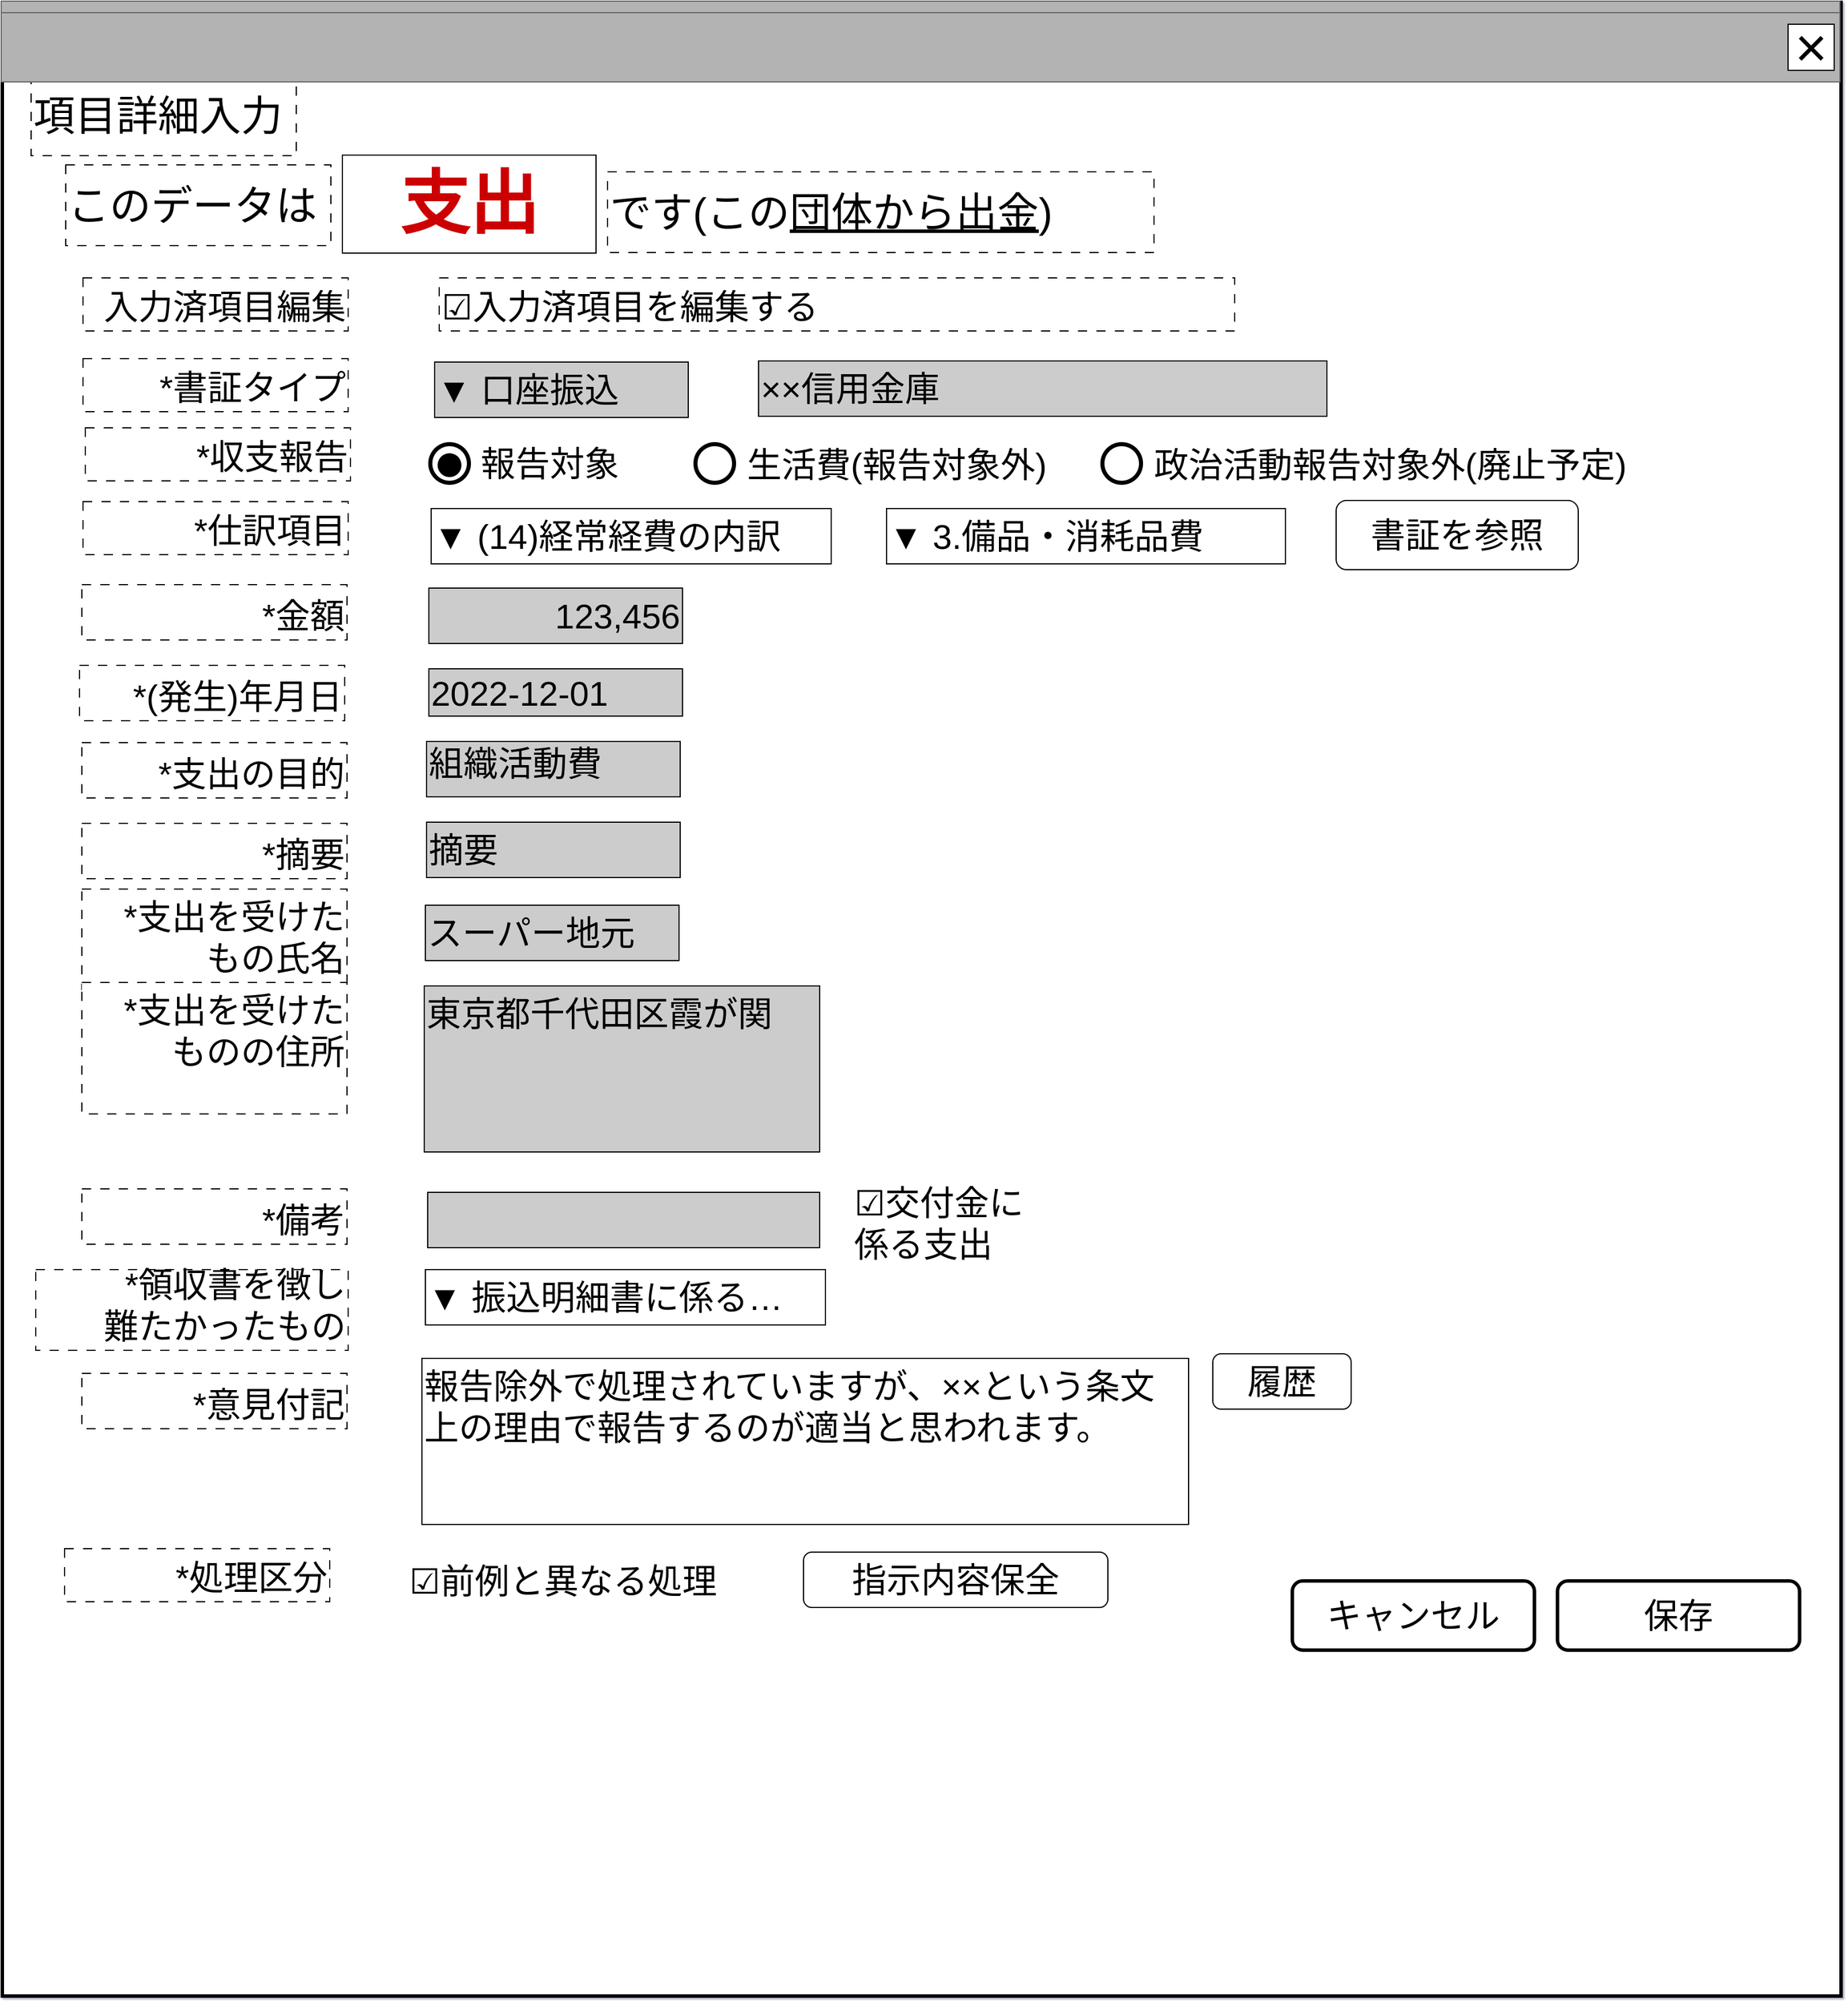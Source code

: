 <mxfile version="23.0.2" type="device">
  <diagram name="ページ1" id="LE8fIzdrHe0wcv1LTvfw">
    <mxGraphModel dx="1732" dy="1036" grid="1" gridSize="10" guides="1" tooltips="1" connect="1" arrows="1" fold="1" page="1" pageScale="1" pageWidth="1600" pageHeight="1200" math="0" shadow="1">
      <root>
        <mxCell id="0" />
        <mxCell id="cFaB45KztUIKXS-_cTrr-4" value="背景" style="locked=1;" parent="0" visible="0" />
        <mxCell id="cFaB45KztUIKXS-_cTrr-5" value="" style="rounded=0;whiteSpace=wrap;html=1;strokeWidth=3;" parent="cFaB45KztUIKXS-_cTrr-4" vertex="1">
          <mxGeometry x="1" y="1" width="1595" height="1180" as="geometry" />
        </mxCell>
        <mxCell id="cFaB45KztUIKXS-_cTrr-6" value="" style="rounded=0;whiteSpace=wrap;html=1;fillColor=#B3B3B3;fontColor=#333333;strokeColor=#666666;" parent="cFaB45KztUIKXS-_cTrr-4" vertex="1">
          <mxGeometry width="1595" height="60" as="geometry" />
        </mxCell>
        <mxCell id="cFaB45KztUIKXS-_cTrr-7" value="&lt;font style=&quot;font-size: 48px;&quot;&gt;×&lt;/font&gt;" style="rounded=0;whiteSpace=wrap;html=1;" parent="cFaB45KztUIKXS-_cTrr-4" vertex="1">
          <mxGeometry x="1550" y="10" width="40" height="40" as="geometry" />
        </mxCell>
        <mxCell id="cFaB45KztUIKXS-_cTrr-8" value="" style="rounded=0;whiteSpace=wrap;html=1;" parent="cFaB45KztUIKXS-_cTrr-4" vertex="1">
          <mxGeometry x="830" y="670" width="120" height="60" as="geometry" />
        </mxCell>
        <mxCell id="cFaB45KztUIKXS-_cTrr-9" value="ウインドウ" style="locked=1;" parent="0" />
        <mxCell id="cFaB45KztUIKXS-_cTrr-10" value="" style="rounded=0;whiteSpace=wrap;html=1;strokeWidth=3;" parent="cFaB45KztUIKXS-_cTrr-9" vertex="1">
          <mxGeometry x="1" y="1" width="1595" height="1729" as="geometry" />
        </mxCell>
        <mxCell id="cFaB45KztUIKXS-_cTrr-11" value="" style="rounded=0;whiteSpace=wrap;html=1;fillColor=#B3B3B3;fontColor=#333333;strokeColor=#666666;" parent="cFaB45KztUIKXS-_cTrr-9" vertex="1">
          <mxGeometry width="1595" height="60" as="geometry" />
        </mxCell>
        <mxCell id="cFaB45KztUIKXS-_cTrr-12" value="&lt;font style=&quot;font-size: 48px;&quot;&gt;×&lt;/font&gt;" style="rounded=0;whiteSpace=wrap;html=1;" parent="cFaB45KztUIKXS-_cTrr-9" vertex="1">
          <mxGeometry x="1550" y="10" width="40" height="40" as="geometry" />
        </mxCell>
        <mxCell id="cFaB45KztUIKXS-_cTrr-14" value="画面" style="" parent="0" />
        <mxCell id="bkQitDRXs5g6DSLi2g_j-0" value="&lt;font style=&quot;font-size: 30px;&quot;&gt;書証を参照&lt;/font&gt;" style="rounded=1;whiteSpace=wrap;html=1;" parent="cFaB45KztUIKXS-_cTrr-14" vertex="1">
          <mxGeometry x="1158" y="433" width="210" height="60" as="geometry" />
        </mxCell>
        <mxCell id="bkQitDRXs5g6DSLi2g_j-1" value="&lt;div style=&quot;&quot;&gt;&lt;span style=&quot;background-color: initial;&quot;&gt;&lt;font style=&quot;font-size: 30px;&quot;&gt;123,456&lt;/font&gt;&lt;/span&gt;&lt;/div&gt;" style="rounded=0;whiteSpace=wrap;html=1;align=right;fillColor=#CCCCCC;" parent="cFaB45KztUIKXS-_cTrr-14" vertex="1">
          <mxGeometry x="371" y="509" width="220" height="48" as="geometry" />
        </mxCell>
        <mxCell id="bkQitDRXs5g6DSLi2g_j-2" value="&lt;div style=&quot;&quot;&gt;&lt;span style=&quot;background-color: initial;&quot;&gt;&lt;font style=&quot;font-size: 30px;&quot;&gt;*金額&lt;/font&gt;&lt;/span&gt;&lt;/div&gt;" style="rounded=0;whiteSpace=wrap;html=1;align=right;dashed=1;dashPattern=8 8;verticalAlign=bottom;" parent="cFaB45KztUIKXS-_cTrr-14" vertex="1">
          <mxGeometry x="70" y="506" width="230" height="48" as="geometry" />
        </mxCell>
        <mxCell id="bkQitDRXs5g6DSLi2g_j-4" value="&lt;div style=&quot;&quot;&gt;&lt;font style=&quot;font-size: 30px;&quot;&gt;*収支報告&lt;/font&gt;&lt;/div&gt;" style="rounded=0;whiteSpace=wrap;html=1;align=right;dashed=1;dashPattern=8 8;verticalAlign=bottom;" parent="cFaB45KztUIKXS-_cTrr-14" vertex="1">
          <mxGeometry x="73" y="370" width="230" height="46" as="geometry" />
        </mxCell>
        <mxCell id="bkQitDRXs5g6DSLi2g_j-5" value="&lt;div style=&quot;&quot;&gt;&lt;span style=&quot;background-color: initial;&quot;&gt;&lt;font style=&quot;font-size: 30px;&quot;&gt;スーパー地元&lt;/font&gt;&lt;/span&gt;&lt;/div&gt;" style="rounded=0;whiteSpace=wrap;html=1;align=left;fillColor=#CCCCCC;" parent="cFaB45KztUIKXS-_cTrr-14" vertex="1">
          <mxGeometry x="368" y="784" width="220" height="48" as="geometry" />
        </mxCell>
        <mxCell id="bkQitDRXs5g6DSLi2g_j-6" value="&lt;div style=&quot;font-size: 30px;&quot;&gt;&lt;span style=&quot;background-color: initial;&quot;&gt;*&lt;/span&gt;支出を受けた&lt;/div&gt;&lt;div style=&quot;font-size: 30px;&quot;&gt;&lt;span style=&quot;background-color: initial;&quot;&gt;もの氏名&lt;/span&gt;&lt;/div&gt;" style="rounded=0;whiteSpace=wrap;html=1;align=right;dashed=1;dashPattern=8 8;verticalAlign=top;" parent="cFaB45KztUIKXS-_cTrr-14" vertex="1">
          <mxGeometry x="70" y="770" width="230" height="87" as="geometry" />
        </mxCell>
        <mxCell id="bkQitDRXs5g6DSLi2g_j-8" value="&lt;div style=&quot;&quot;&gt;&lt;span style=&quot;font-size: 36px;&quot;&gt;このデータは&lt;/span&gt;&lt;/div&gt;" style="rounded=0;whiteSpace=wrap;html=1;align=left;dashed=1;dashPattern=8 8;" parent="cFaB45KztUIKXS-_cTrr-14" vertex="1">
          <mxGeometry x="56" y="142" width="230" height="70" as="geometry" />
        </mxCell>
        <mxCell id="bkQitDRXs5g6DSLi2g_j-9" value="&lt;font style=&quot;font-size: 60px;&quot; color=&quot;#cc0000&quot;&gt;&lt;b&gt;支出&lt;/b&gt;&lt;/font&gt;" style="rounded=0;whiteSpace=wrap;html=1;align=center;verticalAlign=middle;" parent="cFaB45KztUIKXS-_cTrr-14" vertex="1">
          <mxGeometry x="296" y="133.5" width="220" height="85" as="geometry" />
        </mxCell>
        <mxCell id="bkQitDRXs5g6DSLi2g_j-10" value="&lt;div style=&quot;&quot;&gt;&lt;span style=&quot;font-size: 36px;&quot;&gt;です(この&lt;u&gt;団体から&lt;/u&gt;&lt;/span&gt;&lt;u style=&quot;font-size: 36px; background-color: initial;&quot;&gt;出金&lt;/u&gt;&lt;span style=&quot;font-size: 36px; background-color: initial;&quot;&gt;)&lt;/span&gt;&lt;/div&gt;" style="rounded=0;whiteSpace=wrap;html=1;align=left;dashed=1;dashPattern=8 8;" parent="cFaB45KztUIKXS-_cTrr-14" vertex="1">
          <mxGeometry x="526" y="148" width="474" height="70" as="geometry" />
        </mxCell>
        <mxCell id="bkQitDRXs5g6DSLi2g_j-16" value="&lt;font style=&quot;font-size: 30px;&quot;&gt;*書証タイプ&lt;/font&gt;" style="rounded=0;whiteSpace=wrap;html=1;align=right;dashed=1;dashPattern=8 8;verticalAlign=bottom;" parent="cFaB45KztUIKXS-_cTrr-14" vertex="1">
          <mxGeometry x="71" y="310" width="230" height="46" as="geometry" />
        </mxCell>
        <mxCell id="bkQitDRXs5g6DSLi2g_j-17" value="&lt;div style=&quot;&quot;&gt;&lt;font style=&quot;font-size: 30px;&quot;&gt;▼ 口座振込&lt;/font&gt;&lt;/div&gt;" style="rounded=0;whiteSpace=wrap;html=1;align=left;fillColor=#CCCCCC;" parent="cFaB45KztUIKXS-_cTrr-14" vertex="1">
          <mxGeometry x="376" y="313" width="220" height="48" as="geometry" />
        </mxCell>
        <mxCell id="bkQitDRXs5g6DSLi2g_j-18" value="&lt;div style=&quot;&quot;&gt;&lt;div style=&quot;font-family: &amp;quot;MS GothIc&amp;quot;, Consolas, &amp;quot;Courier New&amp;quot;, monospace, Consolas, &amp;quot;Courier New&amp;quot;, monospace; line-height: 19px;&quot;&gt;&lt;font style=&quot;font-size: 30px; background-color: rgb(204, 204, 204);&quot;&gt;組織活動費&lt;/font&gt;&lt;/div&gt;&lt;/div&gt;" style="rounded=0;whiteSpace=wrap;html=1;align=left;fillColor=#CCCCCC;" parent="cFaB45KztUIKXS-_cTrr-14" vertex="1">
          <mxGeometry x="369" y="642" width="220" height="48" as="geometry" />
        </mxCell>
        <mxCell id="bkQitDRXs5g6DSLi2g_j-19" value="&lt;div style=&quot;font-size: 30px;&quot;&gt;&lt;span style=&quot;background-color: initial;&quot;&gt;&lt;font style=&quot;font-size: 30px;&quot;&gt;*&lt;/font&gt;&lt;/span&gt;支出の目的&lt;/div&gt;" style="rounded=0;whiteSpace=wrap;html=1;align=right;dashed=1;dashPattern=8 8;verticalAlign=bottom;" parent="cFaB45KztUIKXS-_cTrr-14" vertex="1">
          <mxGeometry x="70" y="643" width="230" height="48" as="geometry" />
        </mxCell>
        <mxCell id="bkQitDRXs5g6DSLi2g_j-20" value="&lt;div style=&quot;&quot;&gt;&lt;span style=&quot;background-color: initial;&quot;&gt;&lt;font style=&quot;font-size: 30px;&quot;&gt;東京都千代田区霞が関&lt;/font&gt;&lt;/span&gt;&lt;/div&gt;" style="rounded=0;whiteSpace=wrap;html=1;align=left;verticalAlign=top;fillColor=#CCCCCC;" parent="cFaB45KztUIKXS-_cTrr-14" vertex="1">
          <mxGeometry x="367" y="854" width="343" height="144" as="geometry" />
        </mxCell>
        <mxCell id="bkQitDRXs5g6DSLi2g_j-21" value="&lt;div style=&quot;&quot;&gt;&lt;font style=&quot;font-size: 30px;&quot;&gt;*&lt;/font&gt;&lt;font style=&quot;font-size: 30px;&quot;&gt;支出を受けた&lt;/font&gt;&lt;/div&gt;&lt;div style=&quot;&quot;&gt;&lt;font style=&quot;font-size: 30px;&quot;&gt;ものの住所&lt;/font&gt;&lt;/div&gt;" style="rounded=0;whiteSpace=wrap;html=1;align=right;dashed=1;dashPattern=8 8;verticalAlign=top;" parent="cFaB45KztUIKXS-_cTrr-14" vertex="1">
          <mxGeometry x="70" y="851" width="230" height="114" as="geometry" />
        </mxCell>
        <mxCell id="bkQitDRXs5g6DSLi2g_j-28" value="&lt;font style=&quot;font-size: 30px;&quot;&gt;*仕訳項目&lt;/font&gt;" style="rounded=0;whiteSpace=wrap;html=1;align=right;dashed=1;dashPattern=8 8;verticalAlign=bottom;" parent="cFaB45KztUIKXS-_cTrr-14" vertex="1">
          <mxGeometry x="71" y="434" width="230" height="46" as="geometry" />
        </mxCell>
        <mxCell id="bkQitDRXs5g6DSLi2g_j-29" value="&lt;div style=&quot;&quot;&gt;&lt;font style=&quot;font-size: 30px;&quot;&gt;▼ (14)&lt;/font&gt;&lt;font style=&quot;font-size: 30px;&quot;&gt;経常経費の内訳&lt;/font&gt;&lt;/div&gt;" style="rounded=0;whiteSpace=wrap;html=1;align=left;" parent="cFaB45KztUIKXS-_cTrr-14" vertex="1">
          <mxGeometry x="373" y="440" width="347" height="48" as="geometry" />
        </mxCell>
        <mxCell id="bkQitDRXs5g6DSLi2g_j-30" value="&lt;div style=&quot;&quot;&gt;&lt;font style=&quot;font-size: 30px;&quot;&gt;▼ 3.備品・消耗品費&lt;/font&gt;&lt;/div&gt;" style="rounded=0;whiteSpace=wrap;html=1;align=left;" parent="cFaB45KztUIKXS-_cTrr-14" vertex="1">
          <mxGeometry x="768" y="440" width="346" height="48" as="geometry" />
        </mxCell>
        <mxCell id="bkQitDRXs5g6DSLi2g_j-32" value="&lt;div style=&quot;&quot;&gt;&lt;span style=&quot;background-color: initial;&quot;&gt;&lt;font style=&quot;font-size: 30px;&quot;&gt;2022-12-01&lt;/font&gt;&lt;/span&gt;&lt;/div&gt;" style="rounded=0;whiteSpace=wrap;html=1;align=left;fillColor=#CCCCCC;" parent="cFaB45KztUIKXS-_cTrr-14" vertex="1">
          <mxGeometry x="371" y="579" width="220" height="41" as="geometry" />
        </mxCell>
        <mxCell id="bkQitDRXs5g6DSLi2g_j-33" value="&lt;div style=&quot;&quot;&gt;&lt;font style=&quot;font-size: 30px;&quot;&gt;*(発生)年月日&lt;/font&gt;&lt;/div&gt;" style="rounded=0;whiteSpace=wrap;html=1;align=right;dashed=1;dashPattern=8 8;verticalAlign=bottom;" parent="cFaB45KztUIKXS-_cTrr-14" vertex="1">
          <mxGeometry x="68" y="576" width="230" height="48" as="geometry" />
        </mxCell>
        <mxCell id="bkQitDRXs5g6DSLi2g_j-34" value="&lt;div style=&quot;&quot;&gt;&lt;br&gt;&lt;/div&gt;" style="rounded=0;whiteSpace=wrap;html=1;align=left;verticalAlign=top;fillColor=#CCCCCC;" parent="cFaB45KztUIKXS-_cTrr-14" vertex="1">
          <mxGeometry x="370" y="1033" width="340" height="48" as="geometry" />
        </mxCell>
        <mxCell id="bkQitDRXs5g6DSLi2g_j-35" value="&lt;font style=&quot;font-size: 30px;&quot;&gt;*備考&lt;/font&gt;" style="rounded=0;whiteSpace=wrap;html=1;align=right;dashed=1;dashPattern=8 8;verticalAlign=bottom;" parent="cFaB45KztUIKXS-_cTrr-14" vertex="1">
          <mxGeometry x="70" y="1030" width="230" height="48" as="geometry" />
        </mxCell>
        <mxCell id="bkQitDRXs5g6DSLi2g_j-36" value="&lt;font style=&quot;font-size: 30px;&quot;&gt;☑交付金に&lt;br&gt;係る支出&lt;/font&gt;" style="text;html=1;strokeColor=none;fillColor=none;align=left;verticalAlign=middle;whiteSpace=wrap;rounded=0;" parent="cFaB45KztUIKXS-_cTrr-14" vertex="1">
          <mxGeometry x="738" y="1030" width="202" height="60" as="geometry" />
        </mxCell>
        <mxCell id="bkQitDRXs5g6DSLi2g_j-45" value="&lt;font style=&quot;font-size: 30px;&quot;&gt;*&lt;/font&gt;&lt;font style=&quot;font-size: 30px;&quot;&gt;領収書を徴し&lt;br&gt;難たかったもの&lt;/font&gt;" style="rounded=0;whiteSpace=wrap;html=1;align=right;dashed=1;dashPattern=8 8;verticalAlign=bottom;" parent="cFaB45KztUIKXS-_cTrr-14" vertex="1">
          <mxGeometry x="30" y="1100" width="271" height="70" as="geometry" />
        </mxCell>
        <mxCell id="bkQitDRXs5g6DSLi2g_j-117" value="&lt;span style=&quot;font-size: 36px;&quot;&gt;項目詳細入力&lt;/span&gt;" style="rounded=0;whiteSpace=wrap;html=1;align=left;dashed=1;dashPattern=8 8;" parent="cFaB45KztUIKXS-_cTrr-14" vertex="1">
          <mxGeometry x="26" y="64" width="230" height="70" as="geometry" />
        </mxCell>
        <mxCell id="bkQitDRXs5g6DSLi2g_j-121" value="" style="rounded=0;whiteSpace=wrap;html=1;fillColor=#B3B3B3;fontColor=#333333;strokeColor=#666666;" parent="cFaB45KztUIKXS-_cTrr-14" vertex="1">
          <mxGeometry y="10" width="1595" height="60" as="geometry" />
        </mxCell>
        <mxCell id="bkQitDRXs5g6DSLi2g_j-122" value="&lt;font style=&quot;font-size: 48px;&quot;&gt;×&lt;/font&gt;" style="rounded=0;whiteSpace=wrap;html=1;" parent="cFaB45KztUIKXS-_cTrr-14" vertex="1">
          <mxGeometry x="1550" y="20" width="40" height="40" as="geometry" />
        </mxCell>
        <mxCell id="_eCC-YQtC-nGNel2I9ut-0" value="&lt;span style=&quot;font-size: 30px;&quot;&gt;報告除外で処理されていますが、××という条文上の理由で報告するのが適当と思われます。&lt;/span&gt;" style="rounded=0;whiteSpace=wrap;html=1;align=left;verticalAlign=top;fillColor=#FFFFFF;" parent="cFaB45KztUIKXS-_cTrr-14" vertex="1">
          <mxGeometry x="365" y="1177" width="665" height="144" as="geometry" />
        </mxCell>
        <mxCell id="_eCC-YQtC-nGNel2I9ut-1" value="&lt;span style=&quot;font-size: 30px;&quot;&gt;履歴&lt;/span&gt;" style="rounded=1;whiteSpace=wrap;html=1;" parent="cFaB45KztUIKXS-_cTrr-14" vertex="1">
          <mxGeometry x="1051" y="1173" width="120" height="48" as="geometry" />
        </mxCell>
        <mxCell id="iyJBz5RghbY5vBhRCDR4-0" value="&lt;span style=&quot;font-size: 30px;&quot;&gt;××信用金庫&lt;/span&gt;" style="rounded=0;whiteSpace=wrap;html=1;align=left;fillColor=#CCCCCC;" parent="cFaB45KztUIKXS-_cTrr-14" vertex="1">
          <mxGeometry x="657" y="312" width="493" height="48" as="geometry" />
        </mxCell>
        <mxCell id="VrOXvbfiMFAtaCKxzEez-1" value="&lt;div style=&quot;&quot;&gt;&lt;span style=&quot;font-size: 30px;&quot;&gt;摘要&lt;/span&gt;&lt;/div&gt;" style="rounded=0;whiteSpace=wrap;html=1;align=left;fillColor=#CCCCCC;" parent="cFaB45KztUIKXS-_cTrr-14" vertex="1">
          <mxGeometry x="369" y="712" width="220" height="48" as="geometry" />
        </mxCell>
        <mxCell id="VrOXvbfiMFAtaCKxzEez-2" value="&lt;div style=&quot;&quot;&gt;&lt;span style=&quot;background-color: initial;&quot;&gt;&lt;font style=&quot;font-size: 30px;&quot;&gt;*摘要&lt;/font&gt;&lt;/span&gt;&lt;/div&gt;" style="rounded=0;whiteSpace=wrap;html=1;align=right;dashed=1;dashPattern=8 8;verticalAlign=bottom;" parent="cFaB45KztUIKXS-_cTrr-14" vertex="1">
          <mxGeometry x="70" y="713" width="230" height="48" as="geometry" />
        </mxCell>
        <mxCell id="VrOXvbfiMFAtaCKxzEez-3" value="&lt;div style=&quot;&quot;&gt;&lt;font style=&quot;font-size: 30px;&quot;&gt;▼&amp;nbsp;&lt;/font&gt;&lt;font style=&quot;font-size: 30px;&quot;&gt;振込明細書に係る…&lt;/font&gt;&lt;/div&gt;" style="rounded=0;whiteSpace=wrap;html=1;align=left;" parent="cFaB45KztUIKXS-_cTrr-14" vertex="1">
          <mxGeometry x="368" y="1100" width="347" height="48" as="geometry" />
        </mxCell>
        <mxCell id="pnPEWoBBh-K_Q6-qWdNs-0" value="&lt;span style=&quot;font-size: 30px;&quot;&gt;保存&lt;/span&gt;" style="rounded=1;whiteSpace=wrap;html=1;strokeWidth=3;" parent="cFaB45KztUIKXS-_cTrr-14" vertex="1">
          <mxGeometry x="1350" y="1370" width="210" height="60" as="geometry" />
        </mxCell>
        <mxCell id="pnPEWoBBh-K_Q6-qWdNs-1" value="&lt;span style=&quot;font-size: 30px;&quot;&gt;キャンセル&lt;/span&gt;" style="rounded=1;whiteSpace=wrap;html=1;strokeWidth=3;" parent="cFaB45KztUIKXS-_cTrr-14" vertex="1">
          <mxGeometry x="1120" y="1370" width="210" height="60" as="geometry" />
        </mxCell>
        <mxCell id="N9MQjoM4U-8UI_U5psBh-0" value="&lt;font style=&quot;font-size: 30px;&quot;&gt;*意見付記&lt;/font&gt;" style="rounded=0;whiteSpace=wrap;html=1;align=right;dashed=1;dashPattern=8 8;verticalAlign=bottom;" parent="cFaB45KztUIKXS-_cTrr-14" vertex="1">
          <mxGeometry x="70" y="1190" width="230" height="48" as="geometry" />
        </mxCell>
        <mxCell id="N9MQjoM4U-8UI_U5psBh-2" value="&lt;font style=&quot;font-size: 84px;&quot;&gt;○&lt;/font&gt;" style="text;html=1;strokeColor=none;fillColor=none;align=center;verticalAlign=middle;whiteSpace=wrap;rounded=0;fontSize=60;" parent="cFaB45KztUIKXS-_cTrr-14" vertex="1">
          <mxGeometry x="359" y="382" width="60" height="30" as="geometry" />
        </mxCell>
        <mxCell id="N9MQjoM4U-8UI_U5psBh-3" value="&lt;font style=&quot;font-size: 48px;&quot;&gt;●&lt;/font&gt;" style="text;html=1;strokeColor=none;fillColor=none;align=center;verticalAlign=middle;whiteSpace=wrap;rounded=0;fontSize=48;" parent="cFaB45KztUIKXS-_cTrr-14" vertex="1">
          <mxGeometry x="359" y="384" width="60" height="30" as="geometry" />
        </mxCell>
        <mxCell id="N9MQjoM4U-8UI_U5psBh-4" value="&lt;font style=&quot;font-size: 30px;&quot;&gt;報告対象&lt;/font&gt;" style="text;html=1;strokeColor=none;fillColor=none;align=left;verticalAlign=middle;whiteSpace=wrap;rounded=0;" parent="cFaB45KztUIKXS-_cTrr-14" vertex="1">
          <mxGeometry x="414" y="371" width="275" height="60" as="geometry" />
        </mxCell>
        <mxCell id="N9MQjoM4U-8UI_U5psBh-5" value="&lt;font style=&quot;font-size: 84px;&quot;&gt;○&lt;/font&gt;" style="text;html=1;strokeColor=none;fillColor=none;align=center;verticalAlign=middle;whiteSpace=wrap;rounded=0;fontSize=60;" parent="cFaB45KztUIKXS-_cTrr-14" vertex="1">
          <mxGeometry x="589" y="382" width="60" height="30" as="geometry" />
        </mxCell>
        <mxCell id="N9MQjoM4U-8UI_U5psBh-6" value="&lt;font style=&quot;font-size: 30px;&quot;&gt;生活費(報告対象外)&lt;/font&gt;" style="text;html=1;strokeColor=none;fillColor=none;align=left;verticalAlign=middle;whiteSpace=wrap;rounded=0;" parent="cFaB45KztUIKXS-_cTrr-14" vertex="1">
          <mxGeometry x="645" y="372" width="275" height="60" as="geometry" />
        </mxCell>
        <mxCell id="N9MQjoM4U-8UI_U5psBh-8" value="&lt;font style=&quot;font-size: 84px;&quot;&gt;○&lt;/font&gt;" style="text;html=1;strokeColor=none;fillColor=none;align=center;verticalAlign=middle;whiteSpace=wrap;rounded=0;fontSize=60;" parent="cFaB45KztUIKXS-_cTrr-14" vertex="1">
          <mxGeometry x="942" y="382" width="60" height="30" as="geometry" />
        </mxCell>
        <mxCell id="N9MQjoM4U-8UI_U5psBh-9" value="&lt;font style=&quot;font-size: 30px;&quot;&gt;政治活動報告対象外(廃止予定)&lt;/font&gt;" style="text;html=1;strokeColor=none;fillColor=none;align=left;verticalAlign=middle;whiteSpace=wrap;rounded=0;" parent="cFaB45KztUIKXS-_cTrr-14" vertex="1">
          <mxGeometry x="998" y="372" width="511" height="60" as="geometry" />
        </mxCell>
        <mxCell id="em-xFZlTFC9FGeB90R3J-0" value="&lt;font style=&quot;font-size: 30px;&quot;&gt;*処理区分&lt;/font&gt;" style="rounded=0;whiteSpace=wrap;html=1;align=right;dashed=1;dashPattern=8 8;verticalAlign=bottom;" parent="cFaB45KztUIKXS-_cTrr-14" vertex="1">
          <mxGeometry x="55" y="1342" width="230" height="46" as="geometry" />
        </mxCell>
        <mxCell id="em-xFZlTFC9FGeB90R3J-1" value="&lt;font style=&quot;font-size: 30px;&quot;&gt;☑前例と異なる処理&lt;/font&gt;" style="text;html=1;strokeColor=none;fillColor=none;align=left;verticalAlign=middle;whiteSpace=wrap;rounded=0;" parent="cFaB45KztUIKXS-_cTrr-14" vertex="1">
          <mxGeometry x="352" y="1355" width="408" height="30" as="geometry" />
        </mxCell>
        <mxCell id="em-xFZlTFC9FGeB90R3J-2" value="&lt;span style=&quot;font-size: 30px;&quot;&gt;指示内容保全&lt;/span&gt;" style="rounded=1;whiteSpace=wrap;html=1;" parent="cFaB45KztUIKXS-_cTrr-14" vertex="1">
          <mxGeometry x="696" y="1345" width="264" height="48" as="geometry" />
        </mxCell>
        <mxCell id="J3ITothCYrzwsTWFN82D-0" value="&lt;font style=&quot;font-size: 30px;&quot;&gt;入力済項目編集&lt;/font&gt;" style="rounded=0;whiteSpace=wrap;html=1;align=right;dashed=1;dashPattern=8 8;verticalAlign=bottom;" vertex="1" parent="cFaB45KztUIKXS-_cTrr-14">
          <mxGeometry x="71" y="240" width="230" height="46" as="geometry" />
        </mxCell>
        <mxCell id="J3ITothCYrzwsTWFN82D-2" value="&lt;font style=&quot;font-size: 30px;&quot;&gt;&lt;br&gt;☑入力済項目を編集する&lt;/font&gt;" style="rounded=0;whiteSpace=wrap;html=1;align=left;dashed=1;dashPattern=8 8;verticalAlign=bottom;" vertex="1" parent="cFaB45KztUIKXS-_cTrr-14">
          <mxGeometry x="380" y="240" width="690" height="46" as="geometry" />
        </mxCell>
        <mxCell id="bkQitDRXs5g6DSLi2g_j-86" value="振番" style="" parent="0" visible="0" />
        <mxCell id="bkQitDRXs5g6DSLi2g_j-87" value="&lt;font size=&quot;1&quot; color=&quot;#cc0000&quot;&gt;&lt;b style=&quot;font-size: 36px;&quot;&gt;(1)&lt;/b&gt;&lt;/font&gt;" style="text;html=1;strokeColor=none;fillColor=none;align=center;verticalAlign=middle;whiteSpace=wrap;rounded=0;" parent="bkQitDRXs5g6DSLi2g_j-86" vertex="1">
          <mxGeometry x="86" y="260" width="60" height="30" as="geometry" />
        </mxCell>
        <mxCell id="bkQitDRXs5g6DSLi2g_j-88" value="&lt;font size=&quot;1&quot; color=&quot;#cc0000&quot;&gt;&lt;b style=&quot;font-size: 36px;&quot;&gt;(2)&lt;/b&gt;&lt;/font&gt;" style="text;html=1;strokeColor=none;fillColor=none;align=center;verticalAlign=middle;whiteSpace=wrap;rounded=0;" parent="bkQitDRXs5g6DSLi2g_j-86" vertex="1">
          <mxGeometry x="314" y="260" width="60" height="30" as="geometry" />
        </mxCell>
        <mxCell id="bkQitDRXs5g6DSLi2g_j-89" value="&lt;font size=&quot;1&quot; color=&quot;#cc0000&quot;&gt;&lt;b style=&quot;font-size: 36px;&quot;&gt;(3)&lt;/b&gt;&lt;/font&gt;" style="text;html=1;strokeColor=none;fillColor=none;align=center;verticalAlign=middle;whiteSpace=wrap;rounded=0;" parent="bkQitDRXs5g6DSLi2g_j-86" vertex="1">
          <mxGeometry x="76" y="330" width="60" height="30" as="geometry" />
        </mxCell>
        <mxCell id="bkQitDRXs5g6DSLi2g_j-90" value="&lt;font size=&quot;1&quot; color=&quot;#cc0000&quot;&gt;&lt;b style=&quot;font-size: 36px;&quot;&gt;(4)&lt;/b&gt;&lt;/font&gt;" style="text;html=1;strokeColor=none;fillColor=none;align=center;verticalAlign=middle;whiteSpace=wrap;rounded=0;" parent="bkQitDRXs5g6DSLi2g_j-86" vertex="1">
          <mxGeometry x="306" y="330" width="60" height="30" as="geometry" />
        </mxCell>
        <mxCell id="bkQitDRXs5g6DSLi2g_j-91" value="&lt;font size=&quot;1&quot; color=&quot;#cc0000&quot;&gt;&lt;b style=&quot;font-size: 36px;&quot;&gt;(5)&lt;/b&gt;&lt;/font&gt;" style="text;html=1;strokeColor=none;fillColor=none;align=center;verticalAlign=middle;whiteSpace=wrap;rounded=0;" parent="bkQitDRXs5g6DSLi2g_j-86" vertex="1">
          <mxGeometry x="76" y="400" width="60" height="30" as="geometry" />
        </mxCell>
        <mxCell id="bkQitDRXs5g6DSLi2g_j-92" value="&lt;font size=&quot;1&quot; color=&quot;#cc0000&quot;&gt;&lt;b style=&quot;font-size: 36px;&quot;&gt;(6)&lt;/b&gt;&lt;/font&gt;" style="text;html=1;strokeColor=none;fillColor=none;align=center;verticalAlign=middle;whiteSpace=wrap;rounded=0;" parent="bkQitDRXs5g6DSLi2g_j-86" vertex="1">
          <mxGeometry x="306" y="390" width="60" height="30" as="geometry" />
        </mxCell>
        <mxCell id="bkQitDRXs5g6DSLi2g_j-93" value="&lt;font size=&quot;1&quot; color=&quot;#cc0000&quot;&gt;&lt;b style=&quot;font-size: 36px;&quot;&gt;(7)&lt;/b&gt;&lt;/font&gt;" style="text;html=1;strokeColor=none;fillColor=none;align=center;verticalAlign=middle;whiteSpace=wrap;rounded=0;" parent="bkQitDRXs5g6DSLi2g_j-86" vertex="1">
          <mxGeometry x="716" y="380" width="60" height="30" as="geometry" />
        </mxCell>
        <mxCell id="bkQitDRXs5g6DSLi2g_j-94" value="&lt;font size=&quot;1&quot; color=&quot;#cc0000&quot;&gt;&lt;b style=&quot;font-size: 36px;&quot;&gt;(8)&lt;/b&gt;&lt;/font&gt;" style="text;html=1;strokeColor=none;fillColor=none;align=center;verticalAlign=middle;whiteSpace=wrap;rounded=0;" parent="bkQitDRXs5g6DSLi2g_j-86" vertex="1">
          <mxGeometry x="76" y="470" width="60" height="30" as="geometry" />
        </mxCell>
        <mxCell id="bkQitDRXs5g6DSLi2g_j-95" value="&lt;font size=&quot;1&quot; color=&quot;#cc0000&quot;&gt;&lt;b style=&quot;font-size: 36px;&quot;&gt;(9)&lt;/b&gt;&lt;/font&gt;" style="text;html=1;strokeColor=none;fillColor=none;align=center;verticalAlign=middle;whiteSpace=wrap;rounded=0;" parent="bkQitDRXs5g6DSLi2g_j-86" vertex="1">
          <mxGeometry x="306" y="470" width="60" height="30" as="geometry" />
        </mxCell>
        <mxCell id="bkQitDRXs5g6DSLi2g_j-96" value="&lt;font size=&quot;1&quot; color=&quot;#cc0000&quot;&gt;&lt;b style=&quot;font-size: 36px;&quot;&gt;(10)&lt;/b&gt;&lt;/font&gt;" style="text;html=1;strokeColor=none;fillColor=none;align=center;verticalAlign=middle;whiteSpace=wrap;rounded=0;" parent="bkQitDRXs5g6DSLi2g_j-86" vertex="1">
          <mxGeometry x="76" y="540" width="60" height="30" as="geometry" />
        </mxCell>
        <mxCell id="bkQitDRXs5g6DSLi2g_j-97" value="&lt;font size=&quot;1&quot; color=&quot;#cc0000&quot;&gt;&lt;b style=&quot;font-size: 36px;&quot;&gt;(11)&lt;/b&gt;&lt;/font&gt;" style="text;html=1;strokeColor=none;fillColor=none;align=center;verticalAlign=middle;whiteSpace=wrap;rounded=0;" parent="bkQitDRXs5g6DSLi2g_j-86" vertex="1">
          <mxGeometry x="306" y="540" width="60" height="30" as="geometry" />
        </mxCell>
        <mxCell id="bkQitDRXs5g6DSLi2g_j-98" value="&lt;font size=&quot;1&quot; color=&quot;#cc0000&quot;&gt;&lt;b style=&quot;font-size: 36px;&quot;&gt;(12)&lt;/b&gt;&lt;/font&gt;" style="text;html=1;strokeColor=none;fillColor=none;align=center;verticalAlign=middle;whiteSpace=wrap;rounded=0;" parent="bkQitDRXs5g6DSLi2g_j-86" vertex="1">
          <mxGeometry x="75" y="610" width="60" height="30" as="geometry" />
        </mxCell>
        <mxCell id="bkQitDRXs5g6DSLi2g_j-99" value="&lt;font size=&quot;1&quot; color=&quot;#cc0000&quot;&gt;&lt;b style=&quot;font-size: 36px;&quot;&gt;(13)&lt;/b&gt;&lt;/font&gt;" style="text;html=1;strokeColor=none;fillColor=none;align=center;verticalAlign=middle;whiteSpace=wrap;rounded=0;" parent="bkQitDRXs5g6DSLi2g_j-86" vertex="1">
          <mxGeometry x="306" y="603" width="60" height="30" as="geometry" />
        </mxCell>
        <mxCell id="bkQitDRXs5g6DSLi2g_j-100" value="&lt;font size=&quot;1&quot; color=&quot;#cc0000&quot;&gt;&lt;b style=&quot;font-size: 36px;&quot;&gt;(14)&lt;/b&gt;&lt;/font&gt;" style="text;html=1;strokeColor=none;fillColor=none;align=center;verticalAlign=middle;whiteSpace=wrap;rounded=0;" parent="bkQitDRXs5g6DSLi2g_j-86" vertex="1">
          <mxGeometry x="716" y="580" width="60" height="30" as="geometry" />
        </mxCell>
        <mxCell id="bkQitDRXs5g6DSLi2g_j-101" value="&lt;font size=&quot;1&quot; color=&quot;#cc0000&quot;&gt;&lt;b style=&quot;font-size: 36px;&quot;&gt;(15)&lt;/b&gt;&lt;/font&gt;" style="text;html=1;strokeColor=none;fillColor=none;align=center;verticalAlign=middle;whiteSpace=wrap;rounded=0;" parent="bkQitDRXs5g6DSLi2g_j-86" vertex="1">
          <mxGeometry x="46" y="680" width="60" height="30" as="geometry" />
        </mxCell>
        <mxCell id="bkQitDRXs5g6DSLi2g_j-102" value="&lt;font size=&quot;1&quot; color=&quot;#cc0000&quot;&gt;&lt;b style=&quot;font-size: 36px;&quot;&gt;(16)&lt;/b&gt;&lt;/font&gt;" style="text;html=1;strokeColor=none;fillColor=none;align=center;verticalAlign=middle;whiteSpace=wrap;rounded=0;" parent="bkQitDRXs5g6DSLi2g_j-86" vertex="1">
          <mxGeometry x="308" y="682" width="60" height="30" as="geometry" />
        </mxCell>
        <mxCell id="bkQitDRXs5g6DSLi2g_j-103" value="&lt;font size=&quot;1&quot; color=&quot;#cc0000&quot;&gt;&lt;b style=&quot;font-size: 36px;&quot;&gt;(17)&lt;/b&gt;&lt;/font&gt;" style="text;html=1;strokeColor=none;fillColor=none;align=center;verticalAlign=middle;whiteSpace=wrap;rounded=0;" parent="bkQitDRXs5g6DSLi2g_j-86" vertex="1">
          <mxGeometry x="66" y="760" width="60" height="30" as="geometry" />
        </mxCell>
        <mxCell id="bkQitDRXs5g6DSLi2g_j-104" value="&lt;font size=&quot;1&quot; color=&quot;#cc0000&quot;&gt;&lt;b style=&quot;font-size: 36px;&quot;&gt;(18)&lt;/b&gt;&lt;/font&gt;" style="text;html=1;strokeColor=none;fillColor=none;align=center;verticalAlign=middle;whiteSpace=wrap;rounded=0;" parent="bkQitDRXs5g6DSLi2g_j-86" vertex="1">
          <mxGeometry x="306" y="760" width="60" height="30" as="geometry" />
        </mxCell>
        <mxCell id="bkQitDRXs5g6DSLi2g_j-105" value="&lt;font size=&quot;1&quot; color=&quot;#cc0000&quot;&gt;&lt;b style=&quot;font-size: 36px;&quot;&gt;(19)&lt;/b&gt;&lt;/font&gt;" style="text;html=1;strokeColor=none;fillColor=none;align=center;verticalAlign=middle;whiteSpace=wrap;rounded=0;" parent="bkQitDRXs5g6DSLi2g_j-86" vertex="1">
          <mxGeometry x="56" y="830" width="60" height="30" as="geometry" />
        </mxCell>
        <mxCell id="bkQitDRXs5g6DSLi2g_j-106" value="&lt;font size=&quot;1&quot; color=&quot;#cc0000&quot;&gt;&lt;b style=&quot;font-size: 36px;&quot;&gt;(20)&lt;/b&gt;&lt;/font&gt;" style="text;html=1;strokeColor=none;fillColor=none;align=center;verticalAlign=middle;whiteSpace=wrap;rounded=0;" parent="bkQitDRXs5g6DSLi2g_j-86" vertex="1">
          <mxGeometry x="296" y="830" width="60" height="30" as="geometry" />
        </mxCell>
        <mxCell id="bkQitDRXs5g6DSLi2g_j-107" value="&lt;font size=&quot;1&quot; color=&quot;#cc0000&quot;&gt;&lt;b style=&quot;font-size: 36px;&quot;&gt;(21)&lt;/b&gt;&lt;/font&gt;" style="text;html=1;strokeColor=none;fillColor=none;align=center;verticalAlign=middle;whiteSpace=wrap;rounded=0;" parent="bkQitDRXs5g6DSLi2g_j-86" vertex="1">
          <mxGeometry x="56" y="990" width="60" height="30" as="geometry" />
        </mxCell>
        <mxCell id="bkQitDRXs5g6DSLi2g_j-108" value="&lt;font size=&quot;1&quot; color=&quot;#cc0000&quot;&gt;&lt;b style=&quot;font-size: 36px;&quot;&gt;(22)&lt;/b&gt;&lt;/font&gt;" style="text;html=1;strokeColor=none;fillColor=none;align=center;verticalAlign=middle;whiteSpace=wrap;rounded=0;" parent="bkQitDRXs5g6DSLi2g_j-86" vertex="1">
          <mxGeometry x="306" y="990" width="60" height="30" as="geometry" />
        </mxCell>
        <mxCell id="bkQitDRXs5g6DSLi2g_j-109" value="&lt;font size=&quot;1&quot; color=&quot;#cc0000&quot;&gt;&lt;b style=&quot;font-size: 36px;&quot;&gt;(23)&lt;/b&gt;&lt;/font&gt;" style="text;html=1;strokeColor=none;fillColor=none;align=center;verticalAlign=middle;whiteSpace=wrap;rounded=0;" parent="bkQitDRXs5g6DSLi2g_j-86" vertex="1">
          <mxGeometry x="716" y="960" width="60" height="30" as="geometry" />
        </mxCell>
        <mxCell id="bkQitDRXs5g6DSLi2g_j-110" value="&lt;font size=&quot;1&quot; color=&quot;#cc0000&quot;&gt;&lt;b style=&quot;font-size: 36px;&quot;&gt;(24)&lt;/b&gt;&lt;/font&gt;" style="text;html=1;strokeColor=none;fillColor=none;align=center;verticalAlign=middle;whiteSpace=wrap;rounded=0;" parent="bkQitDRXs5g6DSLi2g_j-86" vertex="1">
          <mxGeometry x="56" y="1060" width="60" height="30" as="geometry" />
        </mxCell>
        <mxCell id="bkQitDRXs5g6DSLi2g_j-111" value="&lt;font size=&quot;1&quot; color=&quot;#cc0000&quot;&gt;&lt;b style=&quot;font-size: 36px;&quot;&gt;(25)&lt;/b&gt;&lt;/font&gt;" style="text;html=1;strokeColor=none;fillColor=none;align=center;verticalAlign=middle;whiteSpace=wrap;rounded=0;" parent="bkQitDRXs5g6DSLi2g_j-86" vertex="1">
          <mxGeometry x="310" y="1060" width="60" height="30" as="geometry" />
        </mxCell>
        <mxCell id="bkQitDRXs5g6DSLi2g_j-114" style="edgeStyle=orthogonalEdgeStyle;rounded=0;orthogonalLoop=1;jettySize=auto;html=1;exitX=0.5;exitY=1;exitDx=0;exitDy=0;entryX=0.507;entryY=0.667;entryDx=0;entryDy=0;entryPerimeter=0;" parent="bkQitDRXs5g6DSLi2g_j-86" source="bkQitDRXs5g6DSLi2g_j-90" target="bkQitDRXs5g6DSLi2g_j-90" edge="1">
          <mxGeometry relative="1" as="geometry" />
        </mxCell>
        <mxCell id="bkQitDRXs5g6DSLi2g_j-116" style="edgeStyle=orthogonalEdgeStyle;rounded=0;orthogonalLoop=1;jettySize=auto;html=1;exitX=0.75;exitY=0;exitDx=0;exitDy=0;entryX=0.5;entryY=0;entryDx=0;entryDy=0;" parent="bkQitDRXs5g6DSLi2g_j-86" source="bkQitDRXs5g6DSLi2g_j-97" target="bkQitDRXs5g6DSLi2g_j-97" edge="1">
          <mxGeometry relative="1" as="geometry" />
        </mxCell>
        <mxCell id="iyJBz5RghbY5vBhRCDR4-2" value="&lt;font size=&quot;1&quot; color=&quot;#cc0000&quot;&gt;&lt;b style=&quot;font-size: 36px;&quot;&gt;(26)&lt;/b&gt;&lt;/font&gt;" style="text;html=1;strokeColor=none;fillColor=none;align=center;verticalAlign=middle;whiteSpace=wrap;rounded=0;" parent="bkQitDRXs5g6DSLi2g_j-86" vertex="1">
          <mxGeometry x="476" y="1110" width="60" height="30" as="geometry" />
        </mxCell>
        <mxCell id="iyJBz5RghbY5vBhRCDR4-3" value="&lt;font size=&quot;1&quot; color=&quot;#cc0000&quot;&gt;&lt;b style=&quot;font-size: 36px;&quot;&gt;(27)&lt;/b&gt;&lt;/font&gt;" style="text;html=1;strokeColor=none;fillColor=none;align=center;verticalAlign=middle;whiteSpace=wrap;rounded=0;" parent="bkQitDRXs5g6DSLi2g_j-86" vertex="1">
          <mxGeometry x="907" y="900" width="60" height="30" as="geometry" />
        </mxCell>
        <mxCell id="iyJBz5RghbY5vBhRCDR4-4" value="&lt;font size=&quot;1&quot; color=&quot;#cc0000&quot;&gt;&lt;b style=&quot;font-size: 36px;&quot;&gt;(28)&lt;/b&gt;&lt;/font&gt;" style="text;html=1;strokeColor=none;fillColor=none;align=center;verticalAlign=middle;whiteSpace=wrap;rounded=0;" parent="bkQitDRXs5g6DSLi2g_j-86" vertex="1">
          <mxGeometry x="907" y="960" width="60" height="30" as="geometry" />
        </mxCell>
        <mxCell id="iyJBz5RghbY5vBhRCDR4-5" value="&lt;font size=&quot;1&quot; color=&quot;#cc0000&quot;&gt;&lt;b style=&quot;font-size: 36px;&quot;&gt;(29)&lt;/b&gt;&lt;/font&gt;" style="text;html=1;strokeColor=none;fillColor=none;align=center;verticalAlign=middle;whiteSpace=wrap;rounded=0;" parent="bkQitDRXs5g6DSLi2g_j-86" vertex="1">
          <mxGeometry x="1497" y="1020" width="60" height="30" as="geometry" />
        </mxCell>
        <mxCell id="iyJBz5RghbY5vBhRCDR4-6" value="&lt;font size=&quot;1&quot; color=&quot;#cc0000&quot;&gt;&lt;b style=&quot;font-size: 36px;&quot;&gt;(30)&lt;/b&gt;&lt;/font&gt;" style="text;html=1;strokeColor=none;fillColor=none;align=center;verticalAlign=middle;whiteSpace=wrap;rounded=0;" parent="bkQitDRXs5g6DSLi2g_j-86" vertex="1">
          <mxGeometry x="1367" y="440" width="60" height="30" as="geometry" />
        </mxCell>
      </root>
    </mxGraphModel>
  </diagram>
</mxfile>

